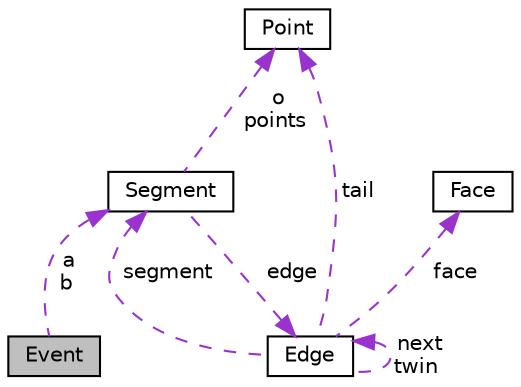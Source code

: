 digraph "Event"
{
 // LATEX_PDF_SIZE
  edge [fontname="Helvetica",fontsize="10",labelfontname="Helvetica",labelfontsize="10"];
  node [fontname="Helvetica",fontsize="10",shape=record];
  Node1 [label="Event",height=0.2,width=0.4,color="black", fillcolor="grey75", style="filled", fontcolor="black",tooltip=" "];
  Node2 -> Node1 [dir="back",color="darkorchid3",fontsize="10",style="dashed",label=" a\nb" ,fontname="Helvetica"];
  Node2 [label="Segment",height=0.2,width=0.4,color="black", fillcolor="white", style="filled",URL="$dd/dd2/class_segment.html",tooltip=" "];
  Node3 -> Node2 [dir="back",color="darkorchid3",fontsize="10",style="dashed",label=" edge" ,fontname="Helvetica"];
  Node3 [label="Edge",height=0.2,width=0.4,color="black", fillcolor="white", style="filled",URL="$d7/d77/class_edge.html",tooltip=" "];
  Node2 -> Node3 [dir="back",color="darkorchid3",fontsize="10",style="dashed",label=" segment" ,fontname="Helvetica"];
  Node4 -> Node3 [dir="back",color="darkorchid3",fontsize="10",style="dashed",label=" face" ,fontname="Helvetica"];
  Node4 [label="Face",height=0.2,width=0.4,color="black", fillcolor="white", style="filled",URL="$d5/d2a/class_face.html",tooltip=" "];
  Node3 -> Node3 [dir="back",color="darkorchid3",fontsize="10",style="dashed",label=" next\ntwin" ,fontname="Helvetica"];
  Node5 -> Node3 [dir="back",color="darkorchid3",fontsize="10",style="dashed",label=" tail" ,fontname="Helvetica"];
  Node5 [label="Point",height=0.2,width=0.4,color="black", fillcolor="white", style="filled",URL="$d0/d69/class_point.html",tooltip=" "];
  Node5 -> Node2 [dir="back",color="darkorchid3",fontsize="10",style="dashed",label=" o\npoints" ,fontname="Helvetica"];
}
